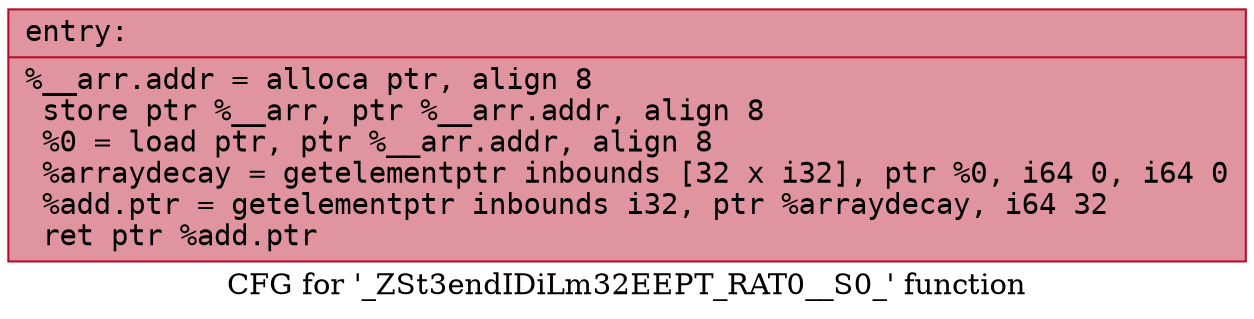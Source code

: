 digraph "CFG for '_ZSt3endIDiLm32EEPT_RAT0__S0_' function" {
	label="CFG for '_ZSt3endIDiLm32EEPT_RAT0__S0_' function";

	Node0x5584169cadb0 [shape=record,color="#b70d28ff", style=filled, fillcolor="#b70d2870" fontname="Courier",label="{entry:\l|  %__arr.addr = alloca ptr, align 8\l  store ptr %__arr, ptr %__arr.addr, align 8\l  %0 = load ptr, ptr %__arr.addr, align 8\l  %arraydecay = getelementptr inbounds [32 x i32], ptr %0, i64 0, i64 0\l  %add.ptr = getelementptr inbounds i32, ptr %arraydecay, i64 32\l  ret ptr %add.ptr\l}"];
}
